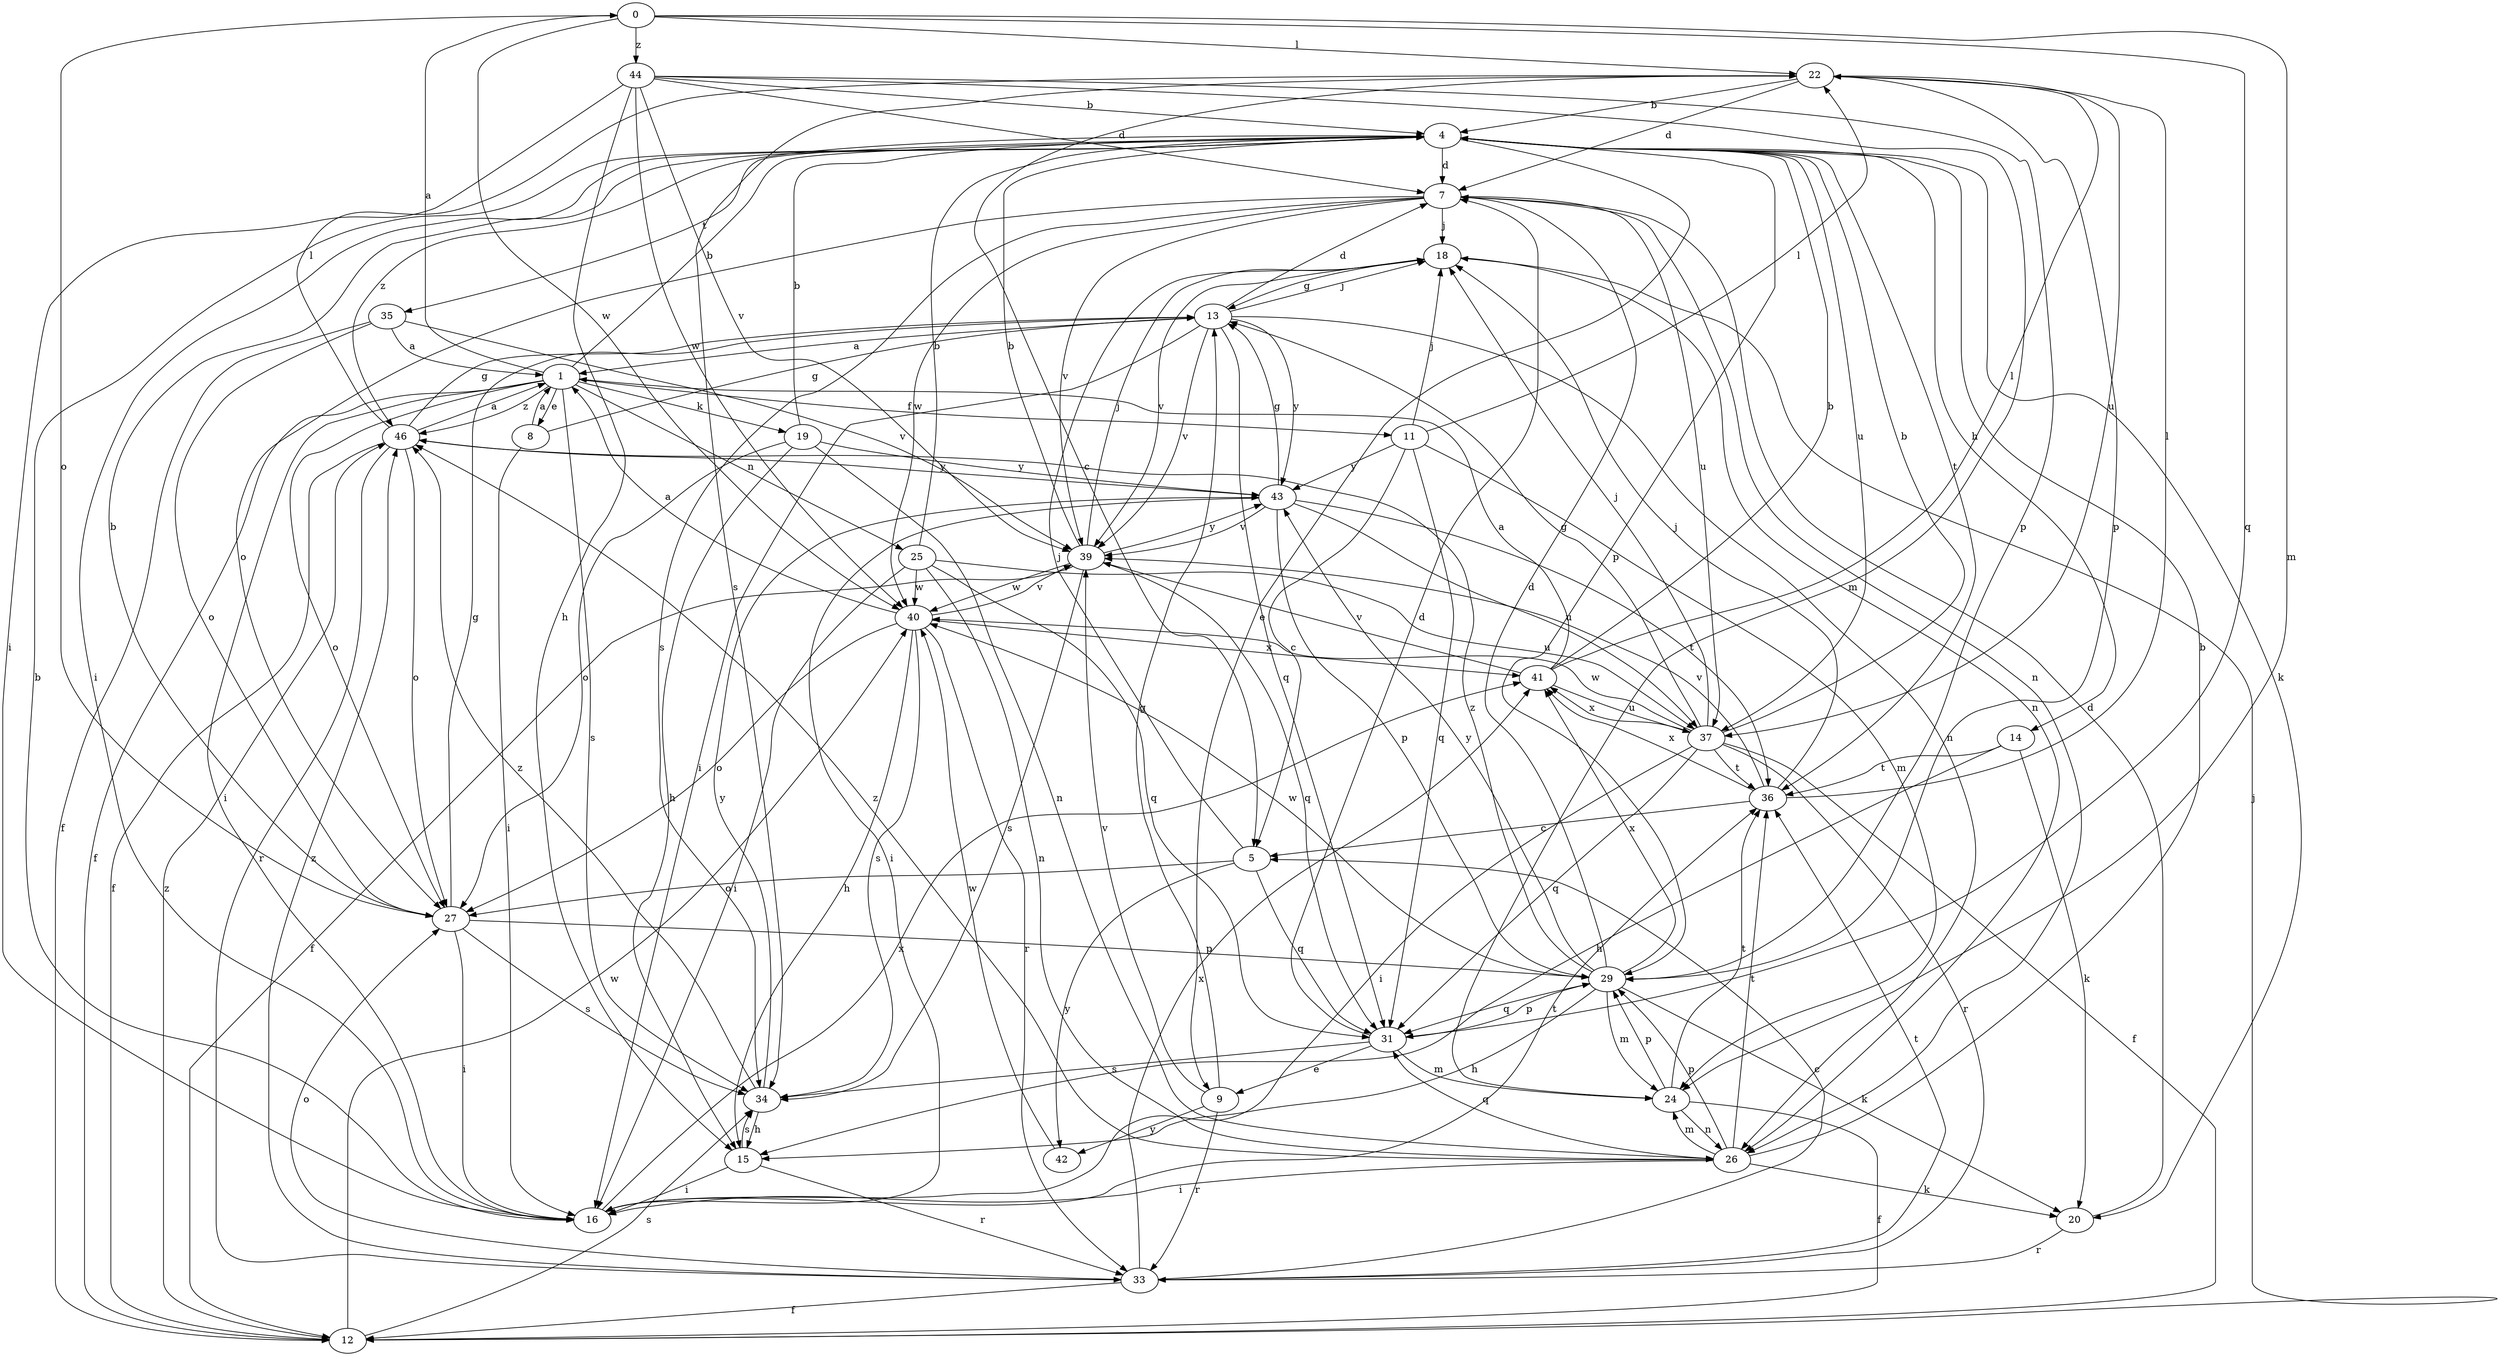 strict digraph  {
0;
1;
4;
5;
7;
8;
9;
11;
12;
13;
14;
15;
16;
18;
19;
20;
22;
24;
25;
26;
27;
29;
31;
33;
34;
35;
36;
37;
39;
40;
41;
42;
43;
44;
46;
0 -> 22  [label=l];
0 -> 24  [label=m];
0 -> 27  [label=o];
0 -> 31  [label=q];
0 -> 40  [label=w];
0 -> 44  [label=z];
1 -> 0  [label=a];
1 -> 4  [label=b];
1 -> 8  [label=e];
1 -> 11  [label=f];
1 -> 12  [label=f];
1 -> 16  [label=i];
1 -> 19  [label=k];
1 -> 25  [label=n];
1 -> 27  [label=o];
1 -> 34  [label=s];
1 -> 46  [label=z];
4 -> 7  [label=d];
4 -> 9  [label=e];
4 -> 14  [label=h];
4 -> 16  [label=i];
4 -> 20  [label=k];
4 -> 29  [label=p];
4 -> 35  [label=t];
4 -> 36  [label=t];
4 -> 37  [label=u];
4 -> 46  [label=z];
5 -> 18  [label=j];
5 -> 27  [label=o];
5 -> 31  [label=q];
5 -> 42  [label=y];
7 -> 18  [label=j];
7 -> 26  [label=n];
7 -> 27  [label=o];
7 -> 34  [label=s];
7 -> 37  [label=u];
7 -> 39  [label=v];
7 -> 40  [label=w];
8 -> 1  [label=a];
8 -> 13  [label=g];
8 -> 16  [label=i];
9 -> 13  [label=g];
9 -> 33  [label=r];
9 -> 39  [label=v];
9 -> 42  [label=y];
11 -> 5  [label=c];
11 -> 18  [label=j];
11 -> 22  [label=l];
11 -> 24  [label=m];
11 -> 31  [label=q];
11 -> 43  [label=y];
12 -> 18  [label=j];
12 -> 34  [label=s];
12 -> 40  [label=w];
12 -> 46  [label=z];
13 -> 1  [label=a];
13 -> 7  [label=d];
13 -> 16  [label=i];
13 -> 18  [label=j];
13 -> 26  [label=n];
13 -> 31  [label=q];
13 -> 39  [label=v];
13 -> 43  [label=y];
14 -> 15  [label=h];
14 -> 20  [label=k];
14 -> 36  [label=t];
15 -> 16  [label=i];
15 -> 33  [label=r];
15 -> 34  [label=s];
16 -> 4  [label=b];
16 -> 36  [label=t];
16 -> 41  [label=x];
18 -> 13  [label=g];
18 -> 26  [label=n];
18 -> 39  [label=v];
19 -> 4  [label=b];
19 -> 15  [label=h];
19 -> 26  [label=n];
19 -> 27  [label=o];
19 -> 43  [label=y];
20 -> 7  [label=d];
20 -> 33  [label=r];
22 -> 4  [label=b];
22 -> 5  [label=c];
22 -> 7  [label=d];
22 -> 29  [label=p];
22 -> 34  [label=s];
22 -> 37  [label=u];
24 -> 12  [label=f];
24 -> 26  [label=n];
24 -> 29  [label=p];
24 -> 36  [label=t];
25 -> 4  [label=b];
25 -> 16  [label=i];
25 -> 26  [label=n];
25 -> 31  [label=q];
25 -> 37  [label=u];
25 -> 40  [label=w];
26 -> 4  [label=b];
26 -> 16  [label=i];
26 -> 20  [label=k];
26 -> 24  [label=m];
26 -> 29  [label=p];
26 -> 31  [label=q];
26 -> 36  [label=t];
26 -> 46  [label=z];
27 -> 4  [label=b];
27 -> 13  [label=g];
27 -> 16  [label=i];
27 -> 29  [label=p];
27 -> 34  [label=s];
29 -> 7  [label=d];
29 -> 15  [label=h];
29 -> 20  [label=k];
29 -> 24  [label=m];
29 -> 31  [label=q];
29 -> 40  [label=w];
29 -> 41  [label=x];
29 -> 43  [label=y];
29 -> 46  [label=z];
31 -> 7  [label=d];
31 -> 9  [label=e];
31 -> 24  [label=m];
31 -> 29  [label=p];
31 -> 34  [label=s];
33 -> 5  [label=c];
33 -> 12  [label=f];
33 -> 27  [label=o];
33 -> 36  [label=t];
33 -> 41  [label=x];
33 -> 46  [label=z];
34 -> 15  [label=h];
34 -> 43  [label=y];
34 -> 46  [label=z];
35 -> 1  [label=a];
35 -> 12  [label=f];
35 -> 27  [label=o];
35 -> 39  [label=v];
36 -> 5  [label=c];
36 -> 18  [label=j];
36 -> 22  [label=l];
36 -> 39  [label=v];
36 -> 41  [label=x];
37 -> 4  [label=b];
37 -> 12  [label=f];
37 -> 13  [label=g];
37 -> 16  [label=i];
37 -> 18  [label=j];
37 -> 31  [label=q];
37 -> 33  [label=r];
37 -> 36  [label=t];
37 -> 40  [label=w];
37 -> 41  [label=x];
39 -> 4  [label=b];
39 -> 12  [label=f];
39 -> 18  [label=j];
39 -> 31  [label=q];
39 -> 34  [label=s];
39 -> 40  [label=w];
39 -> 43  [label=y];
40 -> 1  [label=a];
40 -> 15  [label=h];
40 -> 27  [label=o];
40 -> 33  [label=r];
40 -> 34  [label=s];
40 -> 39  [label=v];
40 -> 41  [label=x];
41 -> 1  [label=a];
41 -> 4  [label=b];
41 -> 22  [label=l];
41 -> 37  [label=u];
41 -> 39  [label=v];
42 -> 40  [label=w];
43 -> 13  [label=g];
43 -> 16  [label=i];
43 -> 29  [label=p];
43 -> 36  [label=t];
43 -> 37  [label=u];
43 -> 39  [label=v];
44 -> 4  [label=b];
44 -> 7  [label=d];
44 -> 15  [label=h];
44 -> 16  [label=i];
44 -> 24  [label=m];
44 -> 29  [label=p];
44 -> 39  [label=v];
44 -> 40  [label=w];
46 -> 1  [label=a];
46 -> 12  [label=f];
46 -> 13  [label=g];
46 -> 22  [label=l];
46 -> 27  [label=o];
46 -> 33  [label=r];
46 -> 43  [label=y];
}
